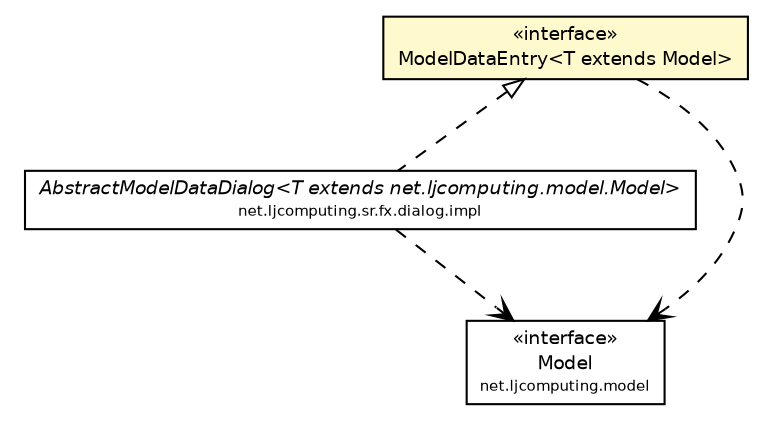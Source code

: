 #!/usr/local/bin/dot
#
# Class diagram 
# Generated by UMLGraph version R5_6 (http://www.umlgraph.org/)
#

digraph G {
	edge [fontname="Helvetica",fontsize=10,labelfontname="Helvetica",labelfontsize=10];
	node [fontname="Helvetica",fontsize=10,shape=plaintext];
	nodesep=0.25;
	ranksep=0.5;
	// net.ljcomputing.sr.fx.dialog.impl.AbstractModelDataDialog<T extends net.ljcomputing.model.Model>
	c1247 [label=<<table title="net.ljcomputing.sr.fx.dialog.impl.AbstractModelDataDialog" border="0" cellborder="1" cellspacing="0" cellpadding="2" port="p" href="./impl/AbstractModelDataDialog.html">
		<tr><td><table border="0" cellspacing="0" cellpadding="1">
<tr><td align="center" balign="center"><font face="Helvetica-Oblique"> AbstractModelDataDialog&lt;T extends net.ljcomputing.model.Model&gt; </font></td></tr>
<tr><td align="center" balign="center"><font point-size="7.0"> net.ljcomputing.sr.fx.dialog.impl </font></td></tr>
		</table></td></tr>
		</table>>, URL="./impl/AbstractModelDataDialog.html", fontname="Helvetica", fontcolor="black", fontsize=9.0];
	// net.ljcomputing.sr.fx.dialog.ModelDataEntry<T extends net.ljcomputing.model.Model>
	c1249 [label=<<table title="net.ljcomputing.sr.fx.dialog.ModelDataEntry" border="0" cellborder="1" cellspacing="0" cellpadding="2" port="p" bgcolor="lemonChiffon" href="./ModelDataEntry.html">
		<tr><td><table border="0" cellspacing="0" cellpadding="1">
<tr><td align="center" balign="center"> &#171;interface&#187; </td></tr>
<tr><td align="center" balign="center"> ModelDataEntry&lt;T extends Model&gt; </td></tr>
		</table></td></tr>
		</table>>, URL="./ModelDataEntry.html", fontname="Helvetica", fontcolor="black", fontsize=9.0];
	//net.ljcomputing.sr.fx.dialog.impl.AbstractModelDataDialog<T extends net.ljcomputing.model.Model> implements net.ljcomputing.sr.fx.dialog.ModelDataEntry<T extends net.ljcomputing.model.Model>
	c1249:p -> c1247:p [dir=back,arrowtail=empty,style=dashed];
	// net.ljcomputing.sr.fx.dialog.impl.AbstractModelDataDialog<T extends net.ljcomputing.model.Model> DEPEND net.ljcomputing.model.Model
	c1247:p -> c1269:p [taillabel="", label="", headlabel="", fontname="Helvetica", fontcolor="black", fontsize=10.0, color="black", arrowhead=open, style=dashed];
	// net.ljcomputing.sr.fx.dialog.ModelDataEntry<T extends net.ljcomputing.model.Model> DEPEND net.ljcomputing.model.Model
	c1249:p -> c1269:p [taillabel="", label="", headlabel="", fontname="Helvetica", fontcolor="black", fontsize=10.0, color="black", arrowhead=open, style=dashed];
	// net.ljcomputing.model.Model
	c1269 [label=<<table title="net.ljcomputing.model.Model" border="0" cellborder="1" cellspacing="0" cellpadding="2" port="p">
		<tr><td><table border="0" cellspacing="0" cellpadding="1">
<tr><td align="center" balign="center"> &#171;interface&#187; </td></tr>
<tr><td align="center" balign="center"> Model </td></tr>
<tr><td align="center" balign="center"><font point-size="7.0"> net.ljcomputing.model </font></td></tr>
		</table></td></tr>
		</table>>, URL="null", fontname="Helvetica", fontcolor="black", fontsize=9.0];
}

